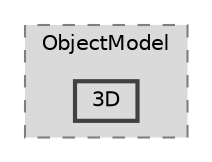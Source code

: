 digraph "Engine/Modules/ObjectCoreModule/ObjectModel/3D"
{
 // LATEX_PDF_SIZE
  bgcolor="transparent";
  edge [fontname=Helvetica,fontsize=10,labelfontname=Helvetica,labelfontsize=10];
  node [fontname=Helvetica,fontsize=10,shape=box,height=0.2,width=0.4];
  compound=true
  subgraph clusterdir_19bb720ac1319aff7b440ea9b7ada198 {
    graph [ bgcolor="#dadada", pencolor="grey50", label="ObjectModel", fontname=Helvetica,fontsize=10 style="filled,dashed", URL="dir_19bb720ac1319aff7b440ea9b7ada198.html",tooltip=""]
  dir_71501bbc25e4701f7b6b8da90cea5828 [label="3D", fillcolor="#dadada", color="grey25", style="filled,bold", URL="dir_71501bbc25e4701f7b6b8da90cea5828.html",tooltip=""];
  }
}
